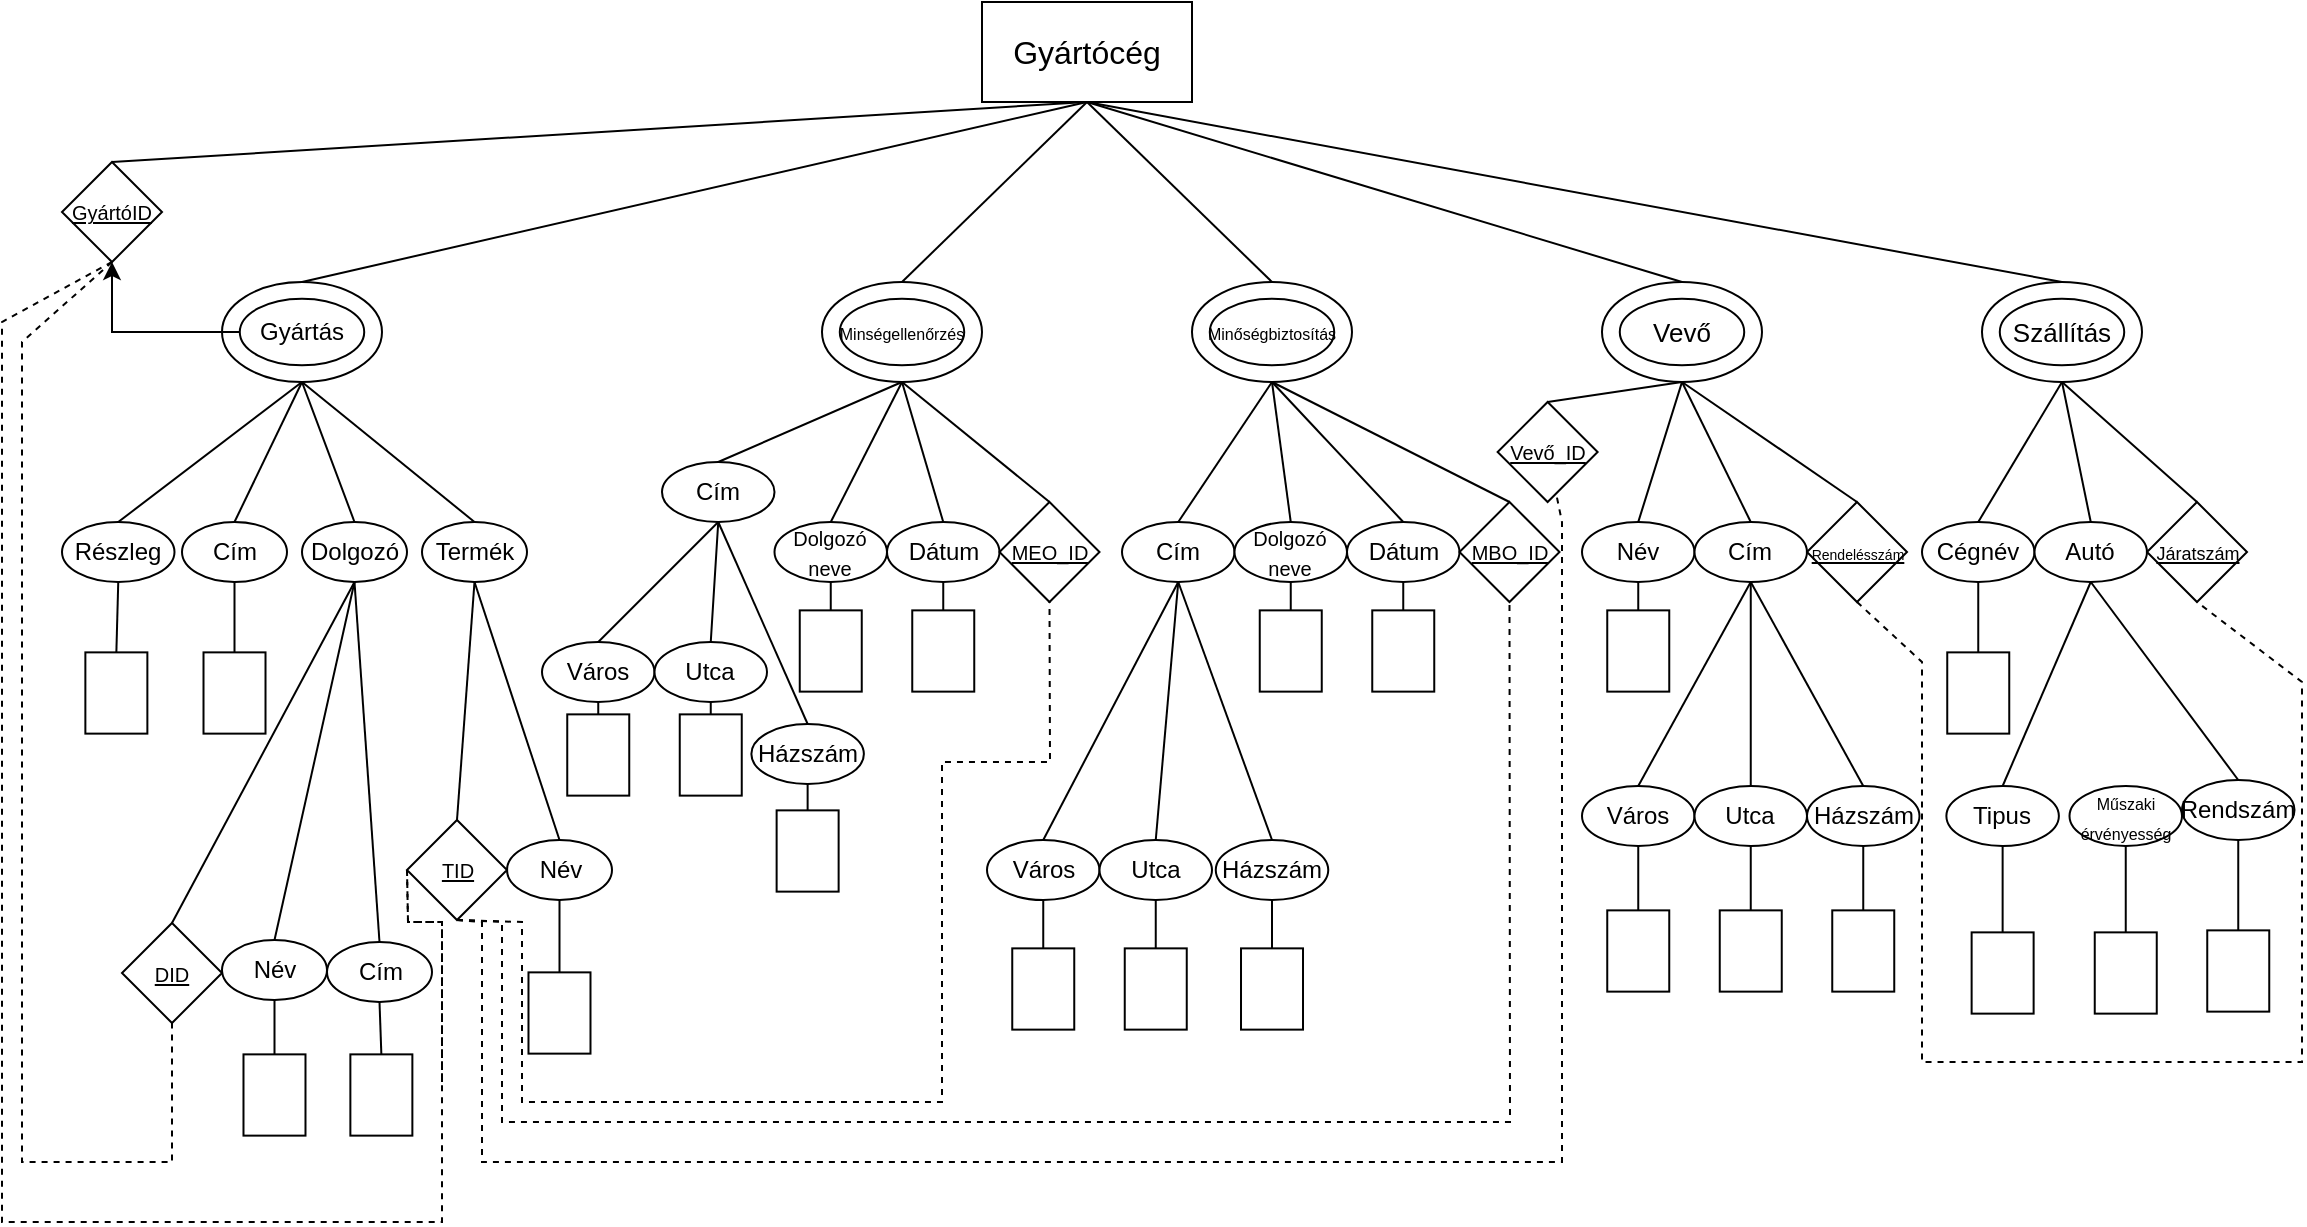 <mxfile version="27.0.5">
  <diagram name="Page-1" id="5a02Zm1n7khfPHBLpfC7">
    <mxGraphModel dx="1042" dy="626" grid="1" gridSize="10" guides="1" tooltips="1" connect="1" arrows="1" fold="1" page="1" pageScale="1" pageWidth="1169" pageHeight="827" background="#ffffff" math="0" shadow="0">
      <root>
        <mxCell id="0" />
        <mxCell id="1" parent="0" />
        <mxCell id="0zfLLwrIZ6JnUC3Q5jqj-1" value="&lt;font style=&quot;font-size: 16px; color: rgb(0, 0, 0);&quot;&gt;Gyártócég&lt;/font&gt;" style="rounded=0;whiteSpace=wrap;html=1;strokeColor=#000000;fillColor=#FFFFFF;" parent="1" vertex="1">
          <mxGeometry x="500" y="30" width="105" height="50" as="geometry" />
        </mxCell>
        <mxCell id="0zfLLwrIZ6JnUC3Q5jqj-2" value="&lt;font style=&quot;color: rgb(0, 0, 0); font-size: 10px;&quot;&gt;&lt;u style=&quot;&quot;&gt;GyártóID&lt;/u&gt;&lt;/font&gt;" style="rhombus;whiteSpace=wrap;html=1;strokeColor=#000000;fillColor=#FFFFFF;rotation=0;" parent="1" vertex="1">
          <mxGeometry x="40" y="110" width="50" height="50" as="geometry" />
        </mxCell>
        <mxCell id="0zfLLwrIZ6JnUC3Q5jqj-3" value="" style="endArrow=none;html=1;rounded=0;strokeColor=#000000;entryX=0.5;entryY=1;entryDx=0;entryDy=0;exitX=0.5;exitY=0;exitDx=0;exitDy=0;" parent="1" source="0zfLLwrIZ6JnUC3Q5jqj-2" target="0zfLLwrIZ6JnUC3Q5jqj-1" edge="1">
          <mxGeometry width="50" height="50" relative="1" as="geometry">
            <mxPoint x="170" y="140" as="sourcePoint" />
            <mxPoint x="220" y="90" as="targetPoint" />
          </mxGeometry>
        </mxCell>
        <mxCell id="0zfLLwrIZ6JnUC3Q5jqj-8" value="" style="group" parent="1" vertex="1" connectable="0">
          <mxGeometry x="120" y="170" width="80" height="50" as="geometry" />
        </mxCell>
        <mxCell id="0zfLLwrIZ6JnUC3Q5jqj-7" value="" style="ellipse;whiteSpace=wrap;html=1;strokeColor=#000000;fillColor=#FFFFFF;" parent="0zfLLwrIZ6JnUC3Q5jqj-8" vertex="1">
          <mxGeometry width="80" height="50" as="geometry" />
        </mxCell>
        <mxCell id="0zfLLwrIZ6JnUC3Q5jqj-6" value="&lt;font style=&quot;color: rgb(0, 0, 0);&quot;&gt;Gyártás&lt;/font&gt;" style="ellipse;whiteSpace=wrap;html=1;strokeColor=#000000;fillColor=#FFFFFF;" parent="0zfLLwrIZ6JnUC3Q5jqj-8" vertex="1">
          <mxGeometry x="8.889" y="8.333" width="62.222" height="33.333" as="geometry" />
        </mxCell>
        <mxCell id="0zfLLwrIZ6JnUC3Q5jqj-10" value="" style="edgeStyle=orthogonalEdgeStyle;rounded=0;orthogonalLoop=1;jettySize=auto;html=1;" parent="1" source="0zfLLwrIZ6JnUC3Q5jqj-6" target="0zfLLwrIZ6JnUC3Q5jqj-2" edge="1">
          <mxGeometry relative="1" as="geometry" />
        </mxCell>
        <mxCell id="0zfLLwrIZ6JnUC3Q5jqj-11" value="" style="group" parent="1" vertex="1" connectable="0">
          <mxGeometry x="420" y="170" width="80" height="50" as="geometry" />
        </mxCell>
        <mxCell id="0zfLLwrIZ6JnUC3Q5jqj-12" value="" style="ellipse;whiteSpace=wrap;html=1;strokeColor=#000000;fillColor=#FFFFFF;" parent="0zfLLwrIZ6JnUC3Q5jqj-11" vertex="1">
          <mxGeometry width="80" height="50" as="geometry" />
        </mxCell>
        <mxCell id="0zfLLwrIZ6JnUC3Q5jqj-14" value="&lt;font style=&quot;color: rgb(0, 0, 0); font-size: 8px;&quot;&gt;Minségellenőrzés&lt;/font&gt;" style="ellipse;whiteSpace=wrap;html=1;strokeColor=#000000;fillColor=#FFFFFF;" parent="0zfLLwrIZ6JnUC3Q5jqj-11" vertex="1">
          <mxGeometry x="8.889" y="8.333" width="62.222" height="33.333" as="geometry" />
        </mxCell>
        <mxCell id="0zfLLwrIZ6JnUC3Q5jqj-15" value="" style="group" parent="1" vertex="1" connectable="0">
          <mxGeometry x="605" y="170" width="80" height="50" as="geometry" />
        </mxCell>
        <mxCell id="0zfLLwrIZ6JnUC3Q5jqj-16" value="" style="ellipse;whiteSpace=wrap;html=1;strokeColor=#000000;fillColor=#FFFFFF;" parent="0zfLLwrIZ6JnUC3Q5jqj-15" vertex="1">
          <mxGeometry width="80" height="50" as="geometry" />
        </mxCell>
        <mxCell id="0zfLLwrIZ6JnUC3Q5jqj-18" value="&lt;font style=&quot;color: rgb(0, 0, 0); font-size: 8px;&quot;&gt;Minőségbiztosítás&lt;/font&gt;" style="ellipse;whiteSpace=wrap;html=1;strokeColor=#000000;fillColor=#FFFFFF;" parent="0zfLLwrIZ6JnUC3Q5jqj-15" vertex="1">
          <mxGeometry x="8.889" y="8.333" width="62.222" height="33.333" as="geometry" />
        </mxCell>
        <mxCell id="0zfLLwrIZ6JnUC3Q5jqj-20" value="" style="group" parent="1" vertex="1" connectable="0">
          <mxGeometry x="810" y="170" width="80" height="50" as="geometry" />
        </mxCell>
        <mxCell id="0zfLLwrIZ6JnUC3Q5jqj-21" value="" style="ellipse;whiteSpace=wrap;html=1;strokeColor=#000000;fillColor=#FFFFFF;" parent="0zfLLwrIZ6JnUC3Q5jqj-20" vertex="1">
          <mxGeometry width="80" height="50" as="geometry" />
        </mxCell>
        <mxCell id="0zfLLwrIZ6JnUC3Q5jqj-23" value="&lt;font style=&quot;color: rgb(0, 0, 0); font-size: 13px;&quot;&gt;Vevő&lt;/font&gt;" style="ellipse;whiteSpace=wrap;html=1;strokeColor=#000000;fillColor=#FFFFFF;" parent="0zfLLwrIZ6JnUC3Q5jqj-20" vertex="1">
          <mxGeometry x="8.889" y="8.333" width="62.222" height="33.333" as="geometry" />
        </mxCell>
        <mxCell id="0zfLLwrIZ6JnUC3Q5jqj-24" value="" style="group" parent="1" vertex="1" connectable="0">
          <mxGeometry x="1000" y="170" width="80" height="50" as="geometry" />
        </mxCell>
        <mxCell id="0zfLLwrIZ6JnUC3Q5jqj-25" value="" style="ellipse;whiteSpace=wrap;html=1;strokeColor=#000000;fillColor=#FFFFFF;" parent="0zfLLwrIZ6JnUC3Q5jqj-24" vertex="1">
          <mxGeometry width="80" height="50" as="geometry" />
        </mxCell>
        <mxCell id="0zfLLwrIZ6JnUC3Q5jqj-27" value="&lt;font style=&quot;color: rgb(0, 0, 0); font-size: 13px;&quot;&gt;Szállítás&lt;/font&gt;" style="ellipse;whiteSpace=wrap;html=1;strokeColor=#000000;fillColor=#FFFFFF;" parent="0zfLLwrIZ6JnUC3Q5jqj-24" vertex="1">
          <mxGeometry x="8.889" y="8.333" width="62.222" height="33.333" as="geometry" />
        </mxCell>
        <mxCell id="0zfLLwrIZ6JnUC3Q5jqj-28" value="" style="endArrow=none;html=1;rounded=0;strokeColor=#000000;entryX=0.5;entryY=1;entryDx=0;entryDy=0;exitX=0.5;exitY=0;exitDx=0;exitDy=0;" parent="1" source="0zfLLwrIZ6JnUC3Q5jqj-7" target="0zfLLwrIZ6JnUC3Q5jqj-1" edge="1">
          <mxGeometry width="50" height="50" relative="1" as="geometry">
            <mxPoint x="332" y="450" as="sourcePoint" />
            <mxPoint x="820" y="420" as="targetPoint" />
          </mxGeometry>
        </mxCell>
        <mxCell id="0zfLLwrIZ6JnUC3Q5jqj-29" value="" style="endArrow=none;html=1;rounded=0;strokeColor=#000000;entryX=0.5;entryY=1;entryDx=0;entryDy=0;exitX=0.5;exitY=0;exitDx=0;exitDy=0;" parent="1" source="0zfLLwrIZ6JnUC3Q5jqj-16" target="0zfLLwrIZ6JnUC3Q5jqj-1" edge="1">
          <mxGeometry width="50" height="50" relative="1" as="geometry">
            <mxPoint x="180" y="480" as="sourcePoint" />
            <mxPoint x="668" y="450" as="targetPoint" />
          </mxGeometry>
        </mxCell>
        <mxCell id="0zfLLwrIZ6JnUC3Q5jqj-30" value="" style="endArrow=none;html=1;rounded=0;strokeColor=#000000;entryX=0.5;entryY=1;entryDx=0;entryDy=0;exitX=0.5;exitY=0;exitDx=0;exitDy=0;" parent="1" source="0zfLLwrIZ6JnUC3Q5jqj-21" target="0zfLLwrIZ6JnUC3Q5jqj-1" edge="1">
          <mxGeometry width="50" height="50" relative="1" as="geometry">
            <mxPoint x="480" y="690" as="sourcePoint" />
            <mxPoint x="968" y="660" as="targetPoint" />
          </mxGeometry>
        </mxCell>
        <mxCell id="0zfLLwrIZ6JnUC3Q5jqj-31" value="" style="endArrow=none;html=1;rounded=0;strokeColor=#000000;entryX=0.5;entryY=1;entryDx=0;entryDy=0;exitX=0.5;exitY=0;exitDx=0;exitDy=0;" parent="1" source="0zfLLwrIZ6JnUC3Q5jqj-12" target="0zfLLwrIZ6JnUC3Q5jqj-1" edge="1">
          <mxGeometry width="50" height="50" relative="1" as="geometry">
            <mxPoint x="50" y="320" as="sourcePoint" />
            <mxPoint x="538" y="290" as="targetPoint" />
          </mxGeometry>
        </mxCell>
        <mxCell id="0zfLLwrIZ6JnUC3Q5jqj-32" value="" style="endArrow=none;html=1;rounded=0;strokeColor=#000000;entryX=0.5;entryY=1;entryDx=0;entryDy=0;exitX=0.5;exitY=0;exitDx=0;exitDy=0;" parent="1" source="0zfLLwrIZ6JnUC3Q5jqj-25" target="0zfLLwrIZ6JnUC3Q5jqj-1" edge="1">
          <mxGeometry width="50" height="50" relative="1" as="geometry">
            <mxPoint x="907" y="180" as="sourcePoint" />
            <mxPoint x="680" y="90" as="targetPoint" />
          </mxGeometry>
        </mxCell>
        <mxCell id="0zfLLwrIZ6JnUC3Q5jqj-33" value="&lt;font style=&quot;color: rgb(0, 0, 0);&quot;&gt;Részleg&lt;/font&gt;" style="ellipse;whiteSpace=wrap;html=1;strokeColor=#000000;fillColor=#FFFFFF;" parent="1" vertex="1">
          <mxGeometry x="40" y="290" width="56.25" height="30" as="geometry" />
        </mxCell>
        <mxCell id="0zfLLwrIZ6JnUC3Q5jqj-34" value="&lt;font style=&quot;color: rgb(0, 0, 0);&quot;&gt;Cím&lt;/font&gt;" style="ellipse;whiteSpace=wrap;html=1;strokeColor=#000000;fillColor=#FFFFFF;" parent="1" vertex="1">
          <mxGeometry x="100" y="290" width="52.5" height="30" as="geometry" />
        </mxCell>
        <mxCell id="0zfLLwrIZ6JnUC3Q5jqj-37" value="&lt;font style=&quot;color: rgb(0, 0, 0);&quot;&gt;Dolgozó&lt;/font&gt;" style="ellipse;whiteSpace=wrap;html=1;strokeColor=#000000;fillColor=#FFFFFF;" parent="1" vertex="1">
          <mxGeometry x="160" y="290" width="52.5" height="30" as="geometry" />
        </mxCell>
        <mxCell id="0zfLLwrIZ6JnUC3Q5jqj-38" value="&lt;font style=&quot;color: rgb(0, 0, 0);&quot;&gt;Termék&lt;/font&gt;" style="ellipse;whiteSpace=wrap;html=1;strokeColor=#000000;fillColor=#FFFFFF;" parent="1" vertex="1">
          <mxGeometry x="220" y="290" width="52.5" height="30" as="geometry" />
        </mxCell>
        <mxCell id="0zfLLwrIZ6JnUC3Q5jqj-39" value="" style="endArrow=none;html=1;rounded=0;strokeColor=#000000;entryX=0.5;entryY=1;entryDx=0;entryDy=0;exitX=0.5;exitY=0;exitDx=0;exitDy=0;" parent="1" source="0zfLLwrIZ6JnUC3Q5jqj-33" target="0zfLLwrIZ6JnUC3Q5jqj-7" edge="1">
          <mxGeometry width="50" height="50" relative="1" as="geometry">
            <mxPoint x="46.25" y="270" as="sourcePoint" />
            <mxPoint x="96.25" y="220" as="targetPoint" />
          </mxGeometry>
        </mxCell>
        <mxCell id="0zfLLwrIZ6JnUC3Q5jqj-40" value="" style="endArrow=none;html=1;rounded=0;strokeColor=#000000;entryX=0.5;entryY=1;entryDx=0;entryDy=0;exitX=0.5;exitY=0;exitDx=0;exitDy=0;" parent="1" source="0zfLLwrIZ6JnUC3Q5jqj-34" target="0zfLLwrIZ6JnUC3Q5jqj-7" edge="1">
          <mxGeometry width="50" height="50" relative="1" as="geometry">
            <mxPoint x="90" y="490" as="sourcePoint" />
            <mxPoint x="140" y="440" as="targetPoint" />
          </mxGeometry>
        </mxCell>
        <mxCell id="0zfLLwrIZ6JnUC3Q5jqj-41" value="" style="endArrow=none;html=1;rounded=0;strokeColor=#000000;entryX=0.5;entryY=1;entryDx=0;entryDy=0;exitX=0.5;exitY=0;exitDx=0;exitDy=0;" parent="1" source="0zfLLwrIZ6JnUC3Q5jqj-37" target="0zfLLwrIZ6JnUC3Q5jqj-7" edge="1">
          <mxGeometry width="50" height="50" relative="1" as="geometry">
            <mxPoint x="230" y="430" as="sourcePoint" />
            <mxPoint x="280" y="380" as="targetPoint" />
          </mxGeometry>
        </mxCell>
        <mxCell id="0zfLLwrIZ6JnUC3Q5jqj-42" value="" style="endArrow=none;html=1;rounded=0;strokeColor=#000000;entryX=0.5;entryY=1;entryDx=0;entryDy=0;exitX=0.5;exitY=0;exitDx=0;exitDy=0;" parent="1" source="0zfLLwrIZ6JnUC3Q5jqj-38" target="0zfLLwrIZ6JnUC3Q5jqj-7" edge="1">
          <mxGeometry width="50" height="50" relative="1" as="geometry">
            <mxPoint x="240" y="464" as="sourcePoint" />
            <mxPoint x="290" y="414" as="targetPoint" />
          </mxGeometry>
        </mxCell>
        <mxCell id="0zfLLwrIZ6JnUC3Q5jqj-43" value="" style="endArrow=none;html=1;rounded=0;strokeColor=#000000;entryX=0.5;entryY=1;entryDx=0;entryDy=0;exitX=0.5;exitY=0;exitDx=0;exitDy=0;" parent="1" source="0zfLLwrIZ6JnUC3Q5jqj-52" target="0zfLLwrIZ6JnUC3Q5jqj-37" edge="1">
          <mxGeometry width="50" height="50" relative="1" as="geometry">
            <mxPoint x="133.75" y="398.5" as="sourcePoint" />
            <mxPoint x="140" y="330" as="targetPoint" />
          </mxGeometry>
        </mxCell>
        <mxCell id="0zfLLwrIZ6JnUC3Q5jqj-44" value="" style="endArrow=none;html=1;rounded=0;strokeColor=#000000;entryX=0.5;entryY=1;entryDx=0;entryDy=0;exitX=0.5;exitY=0;exitDx=0;exitDy=0;" parent="1" source="0zfLLwrIZ6JnUC3Q5jqj-49" target="0zfLLwrIZ6JnUC3Q5jqj-37" edge="1">
          <mxGeometry width="50" height="50" relative="1" as="geometry">
            <mxPoint x="272.5" y="448.5" as="sourcePoint" />
            <mxPoint x="322.5" y="398.5" as="targetPoint" />
          </mxGeometry>
        </mxCell>
        <mxCell id="0zfLLwrIZ6JnUC3Q5jqj-45" value="" style="endArrow=none;html=1;rounded=0;strokeColor=#000000;entryX=0.5;entryY=1;entryDx=0;entryDy=0;exitX=0.5;exitY=0;exitDx=0;exitDy=0;" parent="1" source="0zfLLwrIZ6JnUC3Q5jqj-51" target="0zfLLwrIZ6JnUC3Q5jqj-38" edge="1">
          <mxGeometry width="50" height="50" relative="1" as="geometry">
            <mxPoint x="360" y="360" as="sourcePoint" />
            <mxPoint x="410" y="310" as="targetPoint" />
          </mxGeometry>
        </mxCell>
        <mxCell id="0zfLLwrIZ6JnUC3Q5jqj-46" value="" style="endArrow=none;html=1;rounded=0;strokeColor=#000000;entryX=0.5;entryY=1;entryDx=0;entryDy=0;exitX=0.5;exitY=0;exitDx=0;exitDy=0;" parent="1" source="0zfLLwrIZ6JnUC3Q5jqj-58" target="0zfLLwrIZ6JnUC3Q5jqj-12" edge="1">
          <mxGeometry width="50" height="50" relative="1" as="geometry">
            <mxPoint x="332.5" y="250" as="sourcePoint" />
            <mxPoint x="382.5" y="200" as="targetPoint" />
          </mxGeometry>
        </mxCell>
        <mxCell id="0zfLLwrIZ6JnUC3Q5jqj-47" value="" style="endArrow=none;html=1;rounded=0;strokeColor=#000000;entryX=0.5;entryY=1;entryDx=0;entryDy=0;exitX=0.5;exitY=0;exitDx=0;exitDy=0;" parent="1" source="0zfLLwrIZ6JnUC3Q5jqj-59" target="0zfLLwrIZ6JnUC3Q5jqj-12" edge="1">
          <mxGeometry width="50" height="50" relative="1" as="geometry">
            <mxPoint x="435" y="280" as="sourcePoint" />
            <mxPoint x="485" y="230" as="targetPoint" />
          </mxGeometry>
        </mxCell>
        <mxCell id="0zfLLwrIZ6JnUC3Q5jqj-49" value="&lt;font style=&quot;color: rgb(0, 0, 0);&quot;&gt;Név&lt;/font&gt;" style="ellipse;whiteSpace=wrap;html=1;strokeColor=#000000;fillColor=#FFFFFF;" parent="1" vertex="1">
          <mxGeometry x="120" y="499" width="52.5" height="30" as="geometry" />
        </mxCell>
        <mxCell id="0zfLLwrIZ6JnUC3Q5jqj-51" value="&lt;font style=&quot;color: rgb(0, 0, 0);&quot;&gt;Név&lt;/font&gt;" style="ellipse;whiteSpace=wrap;html=1;strokeColor=#000000;fillColor=#FFFFFF;" parent="1" vertex="1">
          <mxGeometry x="262.5" y="449" width="52.5" height="30" as="geometry" />
        </mxCell>
        <mxCell id="0zfLLwrIZ6JnUC3Q5jqj-52" value="&lt;font style=&quot;color: rgb(0, 0, 0); font-size: 10px;&quot;&gt;&lt;u style=&quot;&quot;&gt;DID&lt;/u&gt;&lt;/font&gt;" style="rhombus;whiteSpace=wrap;html=1;strokeColor=#000000;fillColor=#FFFFFF;rotation=0;" parent="1" vertex="1">
          <mxGeometry x="70" y="490.5" width="50" height="50" as="geometry" />
        </mxCell>
        <mxCell id="0zfLLwrIZ6JnUC3Q5jqj-53" value="&lt;font style=&quot;color: rgb(0, 0, 0); font-size: 10px;&quot;&gt;&lt;u style=&quot;&quot;&gt;TID&lt;/u&gt;&lt;/font&gt;" style="rhombus;whiteSpace=wrap;html=1;strokeColor=#000000;fillColor=#FFFFFF;rotation=0;" parent="1" vertex="1">
          <mxGeometry x="212.5" y="439" width="50" height="50" as="geometry" />
        </mxCell>
        <mxCell id="0zfLLwrIZ6JnUC3Q5jqj-54" value="" style="endArrow=none;html=1;rounded=0;strokeColor=#000000;entryX=0.5;entryY=1;entryDx=0;entryDy=0;exitX=0.5;exitY=0;exitDx=0;exitDy=0;" parent="1" source="0zfLLwrIZ6JnUC3Q5jqj-53" target="0zfLLwrIZ6JnUC3Q5jqj-38" edge="1">
          <mxGeometry width="50" height="50" relative="1" as="geometry">
            <mxPoint x="200" y="399" as="sourcePoint" />
            <mxPoint x="251" y="330" as="targetPoint" />
          </mxGeometry>
        </mxCell>
        <mxCell id="0zfLLwrIZ6JnUC3Q5jqj-55" value="&lt;font style=&quot;color: rgb(0, 0, 0);&quot;&gt;Cím&lt;/font&gt;" style="ellipse;whiteSpace=wrap;html=1;strokeColor=#000000;fillColor=#FFFFFF;" parent="1" vertex="1">
          <mxGeometry x="172.5" y="500" width="52.5" height="30" as="geometry" />
        </mxCell>
        <mxCell id="0zfLLwrIZ6JnUC3Q5jqj-56" value="" style="endArrow=none;html=1;rounded=0;strokeColor=#000000;entryX=0.5;entryY=1;entryDx=0;entryDy=0;exitX=0.5;exitY=0;exitDx=0;exitDy=0;" parent="1" source="0zfLLwrIZ6JnUC3Q5jqj-55" target="0zfLLwrIZ6JnUC3Q5jqj-37" edge="1">
          <mxGeometry width="50" height="50" relative="1" as="geometry">
            <mxPoint x="172.5" y="459" as="sourcePoint" />
            <mxPoint x="212.5" y="330" as="targetPoint" />
          </mxGeometry>
        </mxCell>
        <mxCell id="0zfLLwrIZ6JnUC3Q5jqj-58" value="&lt;font style=&quot;color: rgb(0, 0, 0);&quot;&gt;Cím&lt;/font&gt;" style="ellipse;whiteSpace=wrap;html=1;strokeColor=#000000;fillColor=#FFFFFF;" parent="1" vertex="1">
          <mxGeometry x="340" y="260" width="56.25" height="30" as="geometry" />
        </mxCell>
        <mxCell id="0zfLLwrIZ6JnUC3Q5jqj-59" value="&lt;font style=&quot;color: rgb(0, 0, 0); font-size: 10px;&quot;&gt;Dolgozó neve&lt;/font&gt;" style="ellipse;whiteSpace=wrap;html=1;strokeColor=#000000;fillColor=#FFFFFF;" parent="1" vertex="1">
          <mxGeometry x="396.25" y="290" width="56.25" height="30" as="geometry" />
        </mxCell>
        <mxCell id="0zfLLwrIZ6JnUC3Q5jqj-60" value="&lt;font style=&quot;color: rgb(0, 0, 0);&quot;&gt;Dátum&lt;/font&gt;" style="ellipse;whiteSpace=wrap;html=1;strokeColor=#000000;fillColor=#FFFFFF;" parent="1" vertex="1">
          <mxGeometry x="452.5" y="290" width="56.25" height="30" as="geometry" />
        </mxCell>
        <mxCell id="0zfLLwrIZ6JnUC3Q5jqj-62" value="&lt;font style=&quot;color: rgb(0, 0, 0); font-size: 10px;&quot;&gt;&lt;u style=&quot;&quot;&gt;MEO_ID&lt;/u&gt;&lt;/font&gt;" style="rhombus;whiteSpace=wrap;html=1;strokeColor=#000000;fillColor=#FFFFFF;rotation=0;" parent="1" vertex="1">
          <mxGeometry x="508.75" y="280" width="50" height="50" as="geometry" />
        </mxCell>
        <mxCell id="0zfLLwrIZ6JnUC3Q5jqj-63" value="" style="endArrow=none;html=1;rounded=0;strokeColor=#000000;entryX=0.5;entryY=1;entryDx=0;entryDy=0;exitX=0.5;exitY=0;exitDx=0;exitDy=0;" parent="1" source="0zfLLwrIZ6JnUC3Q5jqj-60" target="0zfLLwrIZ6JnUC3Q5jqj-12" edge="1">
          <mxGeometry width="50" height="50" relative="1" as="geometry">
            <mxPoint x="452.5" y="464" as="sourcePoint" />
            <mxPoint x="502.5" y="414" as="targetPoint" />
          </mxGeometry>
        </mxCell>
        <mxCell id="0zfLLwrIZ6JnUC3Q5jqj-64" value="" style="endArrow=none;html=1;rounded=0;strokeColor=#000000;entryX=0.5;entryY=1;entryDx=0;entryDy=0;exitX=0.5;exitY=0;exitDx=0;exitDy=0;" parent="1" source="0zfLLwrIZ6JnUC3Q5jqj-62" target="0zfLLwrIZ6JnUC3Q5jqj-12" edge="1">
          <mxGeometry width="50" height="50" relative="1" as="geometry">
            <mxPoint x="520" y="439" as="sourcePoint" />
            <mxPoint x="570" y="389" as="targetPoint" />
          </mxGeometry>
        </mxCell>
        <mxCell id="0zfLLwrIZ6JnUC3Q5jqj-65" value="" style="endArrow=none;html=1;rounded=0;strokeColor=#000000;entryX=0.5;entryY=1;entryDx=0;entryDy=0;exitX=0.5;exitY=0;exitDx=0;exitDy=0;" parent="1" source="0zfLLwrIZ6JnUC3Q5jqj-76" target="0zfLLwrIZ6JnUC3Q5jqj-16" edge="1">
          <mxGeometry width="50" height="50" relative="1" as="geometry">
            <mxPoint x="576.25" y="280" as="sourcePoint" />
            <mxPoint x="626.25" y="230" as="targetPoint" />
          </mxGeometry>
        </mxCell>
        <mxCell id="0zfLLwrIZ6JnUC3Q5jqj-66" value="" style="endArrow=none;html=1;rounded=0;strokeColor=#000000;entryX=0.5;entryY=1;entryDx=0;entryDy=0;exitX=0.5;exitY=0;exitDx=0;exitDy=0;" parent="1" source="0zfLLwrIZ6JnUC3Q5jqj-77" target="0zfLLwrIZ6JnUC3Q5jqj-16" edge="1">
          <mxGeometry width="50" height="50" relative="1" as="geometry">
            <mxPoint x="620" y="400" as="sourcePoint" />
            <mxPoint x="670" y="350" as="targetPoint" />
          </mxGeometry>
        </mxCell>
        <mxCell id="0zfLLwrIZ6JnUC3Q5jqj-67" value="" style="endArrow=none;html=1;rounded=0;strokeColor=#000000;entryX=0.5;entryY=1;entryDx=0;entryDy=0;exitX=0.5;exitY=0;exitDx=0;exitDy=0;" parent="1" source="0zfLLwrIZ6JnUC3Q5jqj-78" target="0zfLLwrIZ6JnUC3Q5jqj-16" edge="1">
          <mxGeometry width="50" height="50" relative="1" as="geometry">
            <mxPoint x="605" y="470" as="sourcePoint" />
            <mxPoint x="655" y="420" as="targetPoint" />
          </mxGeometry>
        </mxCell>
        <mxCell id="0zfLLwrIZ6JnUC3Q5jqj-68" value="" style="endArrow=none;html=1;rounded=0;strokeColor=#000000;entryX=0.5;entryY=1;entryDx=0;entryDy=0;exitX=0.5;exitY=0;exitDx=0;exitDy=0;" parent="1" source="0zfLLwrIZ6JnUC3Q5jqj-79" target="0zfLLwrIZ6JnUC3Q5jqj-16" edge="1">
          <mxGeometry width="50" height="50" relative="1" as="geometry">
            <mxPoint x="620" y="420" as="sourcePoint" />
            <mxPoint x="670" y="370" as="targetPoint" />
          </mxGeometry>
        </mxCell>
        <mxCell id="0zfLLwrIZ6JnUC3Q5jqj-69" value="" style="endArrow=none;html=1;rounded=0;strokeColor=#000000;entryX=0.5;entryY=1;entryDx=0;entryDy=0;exitX=0.5;exitY=0;exitDx=0;exitDy=0;" parent="1" source="0zfLLwrIZ6JnUC3Q5jqj-80" target="0zfLLwrIZ6JnUC3Q5jqj-21" edge="1">
          <mxGeometry width="50" height="50" relative="1" as="geometry">
            <mxPoint x="760" y="490" as="sourcePoint" />
            <mxPoint x="810" y="440" as="targetPoint" />
          </mxGeometry>
        </mxCell>
        <mxCell id="0zfLLwrIZ6JnUC3Q5jqj-70" value="" style="endArrow=none;html=1;rounded=0;strokeColor=#000000;entryX=0.5;entryY=1;entryDx=0;entryDy=0;exitX=0.5;exitY=0;exitDx=0;exitDy=0;" parent="1" source="0zfLLwrIZ6JnUC3Q5jqj-81" target="0zfLLwrIZ6JnUC3Q5jqj-21" edge="1">
          <mxGeometry width="50" height="50" relative="1" as="geometry">
            <mxPoint x="870" y="430" as="sourcePoint" />
            <mxPoint x="920" y="380" as="targetPoint" />
          </mxGeometry>
        </mxCell>
        <mxCell id="0zfLLwrIZ6JnUC3Q5jqj-71" value="" style="endArrow=none;html=1;rounded=0;strokeColor=#000000;entryX=0.5;entryY=1;entryDx=0;entryDy=0;exitX=0.5;exitY=0;exitDx=0;exitDy=0;" parent="1" source="0zfLLwrIZ6JnUC3Q5jqj-82" target="0zfLLwrIZ6JnUC3Q5jqj-21" edge="1">
          <mxGeometry width="50" height="50" relative="1" as="geometry">
            <mxPoint x="940" y="460" as="sourcePoint" />
            <mxPoint x="990" y="410" as="targetPoint" />
          </mxGeometry>
        </mxCell>
        <mxCell id="0zfLLwrIZ6JnUC3Q5jqj-72" value="" style="endArrow=none;html=1;rounded=0;strokeColor=#000000;entryX=0.5;entryY=1;entryDx=0;entryDy=0;exitX=0.5;exitY=0;exitDx=0;exitDy=0;" parent="1" source="0zfLLwrIZ6JnUC3Q5jqj-83" target="0zfLLwrIZ6JnUC3Q5jqj-25" edge="1">
          <mxGeometry width="50" height="50" relative="1" as="geometry">
            <mxPoint x="990" y="414" as="sourcePoint" />
            <mxPoint x="1040" y="364" as="targetPoint" />
          </mxGeometry>
        </mxCell>
        <mxCell id="0zfLLwrIZ6JnUC3Q5jqj-73" value="" style="endArrow=none;html=1;rounded=0;strokeColor=#000000;entryX=0.5;entryY=1;entryDx=0;entryDy=0;exitX=0.5;exitY=0;exitDx=0;exitDy=0;" parent="1" source="0zfLLwrIZ6JnUC3Q5jqj-84" target="0zfLLwrIZ6JnUC3Q5jqj-25" edge="1">
          <mxGeometry width="50" height="50" relative="1" as="geometry">
            <mxPoint x="1026.25" y="290" as="sourcePoint" />
            <mxPoint x="1076.25" y="240" as="targetPoint" />
          </mxGeometry>
        </mxCell>
        <mxCell id="0zfLLwrIZ6JnUC3Q5jqj-74" value="" style="endArrow=none;html=1;rounded=0;strokeColor=#000000;entryX=0.5;entryY=1;entryDx=0;entryDy=0;exitX=0.5;exitY=0;exitDx=0;exitDy=0;" parent="1" source="0zfLLwrIZ6JnUC3Q5jqj-85" target="0zfLLwrIZ6JnUC3Q5jqj-25" edge="1">
          <mxGeometry width="50" height="50" relative="1" as="geometry">
            <mxPoint x="1026.25" y="414" as="sourcePoint" />
            <mxPoint x="1076.25" y="364" as="targetPoint" />
          </mxGeometry>
        </mxCell>
        <mxCell id="0zfLLwrIZ6JnUC3Q5jqj-75" value="" style="endArrow=none;html=1;rounded=0;strokeColor=#000000;entryX=0.5;entryY=1;entryDx=0;entryDy=0;exitX=0.5;exitY=0;exitDx=0;exitDy=0;" parent="1" source="0zfLLwrIZ6JnUC3Q5jqj-86" target="0zfLLwrIZ6JnUC3Q5jqj-84" edge="1">
          <mxGeometry width="50" height="50" relative="1" as="geometry">
            <mxPoint x="996.25" y="414" as="sourcePoint" />
            <mxPoint x="1046.25" y="364" as="targetPoint" />
          </mxGeometry>
        </mxCell>
        <mxCell id="0zfLLwrIZ6JnUC3Q5jqj-76" value="&lt;font style=&quot;color: rgb(0, 0, 0);&quot;&gt;Cím&lt;/font&gt;" style="ellipse;whiteSpace=wrap;html=1;strokeColor=#000000;fillColor=#FFFFFF;" parent="1" vertex="1">
          <mxGeometry x="570" y="290" width="56.25" height="30" as="geometry" />
        </mxCell>
        <mxCell id="0zfLLwrIZ6JnUC3Q5jqj-77" value="&lt;font style=&quot;color: rgb(0, 0, 0); font-size: 10px;&quot;&gt;Dolgozó neve&lt;/font&gt;" style="ellipse;whiteSpace=wrap;html=1;strokeColor=#000000;fillColor=#FFFFFF;" parent="1" vertex="1">
          <mxGeometry x="626.25" y="290" width="56.25" height="30" as="geometry" />
        </mxCell>
        <mxCell id="0zfLLwrIZ6JnUC3Q5jqj-78" value="&lt;font style=&quot;color: rgb(0, 0, 0);&quot;&gt;Dátum&lt;/font&gt;" style="ellipse;whiteSpace=wrap;html=1;strokeColor=#000000;fillColor=#FFFFFF;" parent="1" vertex="1">
          <mxGeometry x="682.5" y="290" width="56.25" height="30" as="geometry" />
        </mxCell>
        <mxCell id="0zfLLwrIZ6JnUC3Q5jqj-79" value="&lt;font style=&quot;color: rgb(0, 0, 0); font-size: 10px;&quot;&gt;&lt;u style=&quot;&quot;&gt;MBO_ID&lt;/u&gt;&lt;/font&gt;" style="rhombus;whiteSpace=wrap;html=1;strokeColor=#000000;fillColor=#FFFFFF;rotation=0;" parent="1" vertex="1">
          <mxGeometry x="738.75" y="280" width="50" height="50" as="geometry" />
        </mxCell>
        <mxCell id="0zfLLwrIZ6JnUC3Q5jqj-80" value="&lt;font style=&quot;color: rgb(0, 0, 0);&quot;&gt;Név&lt;/font&gt;" style="ellipse;whiteSpace=wrap;html=1;strokeColor=#000000;fillColor=#FFFFFF;" parent="1" vertex="1">
          <mxGeometry x="800" y="290" width="56.25" height="30" as="geometry" />
        </mxCell>
        <mxCell id="0zfLLwrIZ6JnUC3Q5jqj-81" value="&lt;font style=&quot;color: rgb(0, 0, 0);&quot;&gt;Cím&lt;/font&gt;" style="ellipse;whiteSpace=wrap;html=1;strokeColor=#000000;fillColor=#FFFFFF;" parent="1" vertex="1">
          <mxGeometry x="856.25" y="290" width="56.25" height="30" as="geometry" />
        </mxCell>
        <mxCell id="0zfLLwrIZ6JnUC3Q5jqj-82" value="&lt;font style=&quot;color: rgb(0, 0, 0); font-size: 7px;&quot;&gt;&lt;u style=&quot;&quot;&gt;Rendelésszám&lt;/u&gt;&lt;/font&gt;" style="rhombus;whiteSpace=wrap;html=1;strokeColor=#000000;fillColor=#FFFFFF;rotation=0;" parent="1" vertex="1">
          <mxGeometry x="912.5" y="280" width="50" height="50" as="geometry" />
        </mxCell>
        <mxCell id="0zfLLwrIZ6JnUC3Q5jqj-83" value="&lt;font style=&quot;color: rgb(0, 0, 0);&quot;&gt;Cégnév&lt;/font&gt;" style="ellipse;whiteSpace=wrap;html=1;strokeColor=#000000;fillColor=#FFFFFF;" parent="1" vertex="1">
          <mxGeometry x="970" y="290" width="56.25" height="30" as="geometry" />
        </mxCell>
        <mxCell id="0zfLLwrIZ6JnUC3Q5jqj-84" value="&lt;font style=&quot;color: rgb(0, 0, 0);&quot;&gt;Autó&lt;/font&gt;" style="ellipse;whiteSpace=wrap;html=1;strokeColor=#000000;fillColor=#FFFFFF;" parent="1" vertex="1">
          <mxGeometry x="1026.25" y="290" width="56.25" height="30" as="geometry" />
        </mxCell>
        <mxCell id="0zfLLwrIZ6JnUC3Q5jqj-85" value="&lt;font style=&quot;color: rgb(0, 0, 0); font-size: 9px;&quot;&gt;&lt;u style=&quot;&quot;&gt;Járatszám&lt;/u&gt;&lt;/font&gt;" style="rhombus;whiteSpace=wrap;html=1;strokeColor=#000000;fillColor=#FFFFFF;rotation=0;" parent="1" vertex="1">
          <mxGeometry x="1082.5" y="280" width="50" height="50" as="geometry" />
        </mxCell>
        <mxCell id="0zfLLwrIZ6JnUC3Q5jqj-86" value="&lt;font style=&quot;color: rgb(0, 0, 0);&quot;&gt;Tipus&lt;/font&gt;" style="ellipse;whiteSpace=wrap;html=1;strokeColor=#000000;fillColor=#FFFFFF;" parent="1" vertex="1">
          <mxGeometry x="982.19" y="422" width="56.25" height="30" as="geometry" />
        </mxCell>
        <mxCell id="0zfLLwrIZ6JnUC3Q5jqj-87" value="&lt;font style=&quot;color: rgb(0, 0, 0);&quot;&gt;Rendszám&lt;/font&gt;" style="ellipse;whiteSpace=wrap;html=1;strokeColor=#000000;fillColor=#FFFFFF;" parent="1" vertex="1">
          <mxGeometry x="1100" y="419" width="56.25" height="30" as="geometry" />
        </mxCell>
        <mxCell id="0zfLLwrIZ6JnUC3Q5jqj-88" value="" style="endArrow=none;html=1;rounded=0;strokeColor=#000000;entryX=0.5;entryY=1;entryDx=0;entryDy=0;exitX=0.5;exitY=0;exitDx=0;exitDy=0;" parent="1" source="0zfLLwrIZ6JnUC3Q5jqj-87" target="0zfLLwrIZ6JnUC3Q5jqj-84" edge="1">
          <mxGeometry width="50" height="50" relative="1" as="geometry">
            <mxPoint x="1056.25" y="413.5" as="sourcePoint" />
            <mxPoint x="1106.25" y="363.5" as="targetPoint" />
          </mxGeometry>
        </mxCell>
        <mxCell id="0zfLLwrIZ6JnUC3Q5jqj-89" value="" style="endArrow=none;html=1;rounded=0;strokeColor=#000000;entryX=0.5;entryY=1;entryDx=0;entryDy=0;exitX=0.5;exitY=0;exitDx=0;exitDy=0;" parent="1" source="0zfLLwrIZ6JnUC3Q5jqj-110" target="0zfLLwrIZ6JnUC3Q5jqj-58" edge="1">
          <mxGeometry width="50" height="50" relative="1" as="geometry">
            <mxPoint x="508.75" y="489" as="sourcePoint" />
            <mxPoint x="558.75" y="439" as="targetPoint" />
          </mxGeometry>
        </mxCell>
        <mxCell id="0zfLLwrIZ6JnUC3Q5jqj-90" value="" style="endArrow=none;html=1;rounded=0;strokeColor=#000000;entryX=0.5;entryY=1;entryDx=0;entryDy=0;exitX=0.5;exitY=0;exitDx=0;exitDy=0;" parent="1" source="0zfLLwrIZ6JnUC3Q5jqj-111" target="0zfLLwrIZ6JnUC3Q5jqj-58" edge="1">
          <mxGeometry width="50" height="50" relative="1" as="geometry">
            <mxPoint x="480" y="510" as="sourcePoint" />
            <mxPoint x="530" y="460" as="targetPoint" />
          </mxGeometry>
        </mxCell>
        <mxCell id="0zfLLwrIZ6JnUC3Q5jqj-91" value="" style="endArrow=none;html=1;rounded=0;strokeColor=#000000;entryX=0.5;entryY=1;entryDx=0;entryDy=0;exitX=0.5;exitY=0;exitDx=0;exitDy=0;" parent="1" source="0zfLLwrIZ6JnUC3Q5jqj-112" target="0zfLLwrIZ6JnUC3Q5jqj-58" edge="1">
          <mxGeometry width="50" height="50" relative="1" as="geometry">
            <mxPoint x="396.25" y="500" as="sourcePoint" />
            <mxPoint x="446.25" y="450" as="targetPoint" />
          </mxGeometry>
        </mxCell>
        <mxCell id="0zfLLwrIZ6JnUC3Q5jqj-92" value="" style="endArrow=none;html=1;rounded=0;strokeColor=#000000;entryX=0.5;entryY=1;entryDx=0;entryDy=0;exitX=0.5;exitY=0;exitDx=0;exitDy=0;" parent="1" source="0zfLLwrIZ6JnUC3Q5jqj-117" target="0zfLLwrIZ6JnUC3Q5jqj-76" edge="1">
          <mxGeometry width="50" height="50" relative="1" as="geometry">
            <mxPoint x="508.75" y="390" as="sourcePoint" />
            <mxPoint x="558.75" y="340" as="targetPoint" />
          </mxGeometry>
        </mxCell>
        <mxCell id="0zfLLwrIZ6JnUC3Q5jqj-93" value="" style="endArrow=none;html=1;rounded=0;strokeColor=#000000;entryX=0.5;entryY=1;entryDx=0;entryDy=0;exitX=0.5;exitY=0;exitDx=0;exitDy=0;" parent="1" source="0zfLLwrIZ6JnUC3Q5jqj-118" target="0zfLLwrIZ6JnUC3Q5jqj-76" edge="1">
          <mxGeometry width="50" height="50" relative="1" as="geometry">
            <mxPoint x="600" y="520" as="sourcePoint" />
            <mxPoint x="650" y="470" as="targetPoint" />
          </mxGeometry>
        </mxCell>
        <mxCell id="0zfLLwrIZ6JnUC3Q5jqj-94" value="" style="endArrow=none;html=1;rounded=0;strokeColor=#000000;entryX=0.5;entryY=1;entryDx=0;entryDy=0;exitX=0.5;exitY=0;exitDx=0;exitDy=0;" parent="1" source="0zfLLwrIZ6JnUC3Q5jqj-119" target="0zfLLwrIZ6JnUC3Q5jqj-76" edge="1">
          <mxGeometry width="50" height="50" relative="1" as="geometry">
            <mxPoint x="660" y="511" as="sourcePoint" />
            <mxPoint x="710" y="461" as="targetPoint" />
          </mxGeometry>
        </mxCell>
        <mxCell id="0zfLLwrIZ6JnUC3Q5jqj-95" value="" style="endArrow=none;html=1;rounded=0;strokeColor=#000000;entryX=0.5;entryY=1;entryDx=0;entryDy=0;exitX=0.5;exitY=0;exitDx=0;exitDy=0;" parent="1" source="0zfLLwrIZ6JnUC3Q5jqj-125" target="0zfLLwrIZ6JnUC3Q5jqj-81" edge="1">
          <mxGeometry width="50" height="50" relative="1" as="geometry">
            <mxPoint x="750" y="479" as="sourcePoint" />
            <mxPoint x="800" y="429" as="targetPoint" />
          </mxGeometry>
        </mxCell>
        <mxCell id="0zfLLwrIZ6JnUC3Q5jqj-96" value="" style="endArrow=none;html=1;rounded=0;strokeColor=#000000;entryX=0.5;entryY=1;entryDx=0;entryDy=0;exitX=0.5;exitY=0;exitDx=0;exitDy=0;" parent="1" source="0zfLLwrIZ6JnUC3Q5jqj-126" target="0zfLLwrIZ6JnUC3Q5jqj-81" edge="1">
          <mxGeometry width="50" height="50" relative="1" as="geometry">
            <mxPoint x="810.63" y="464" as="sourcePoint" />
            <mxPoint x="860.63" y="414" as="targetPoint" />
          </mxGeometry>
        </mxCell>
        <mxCell id="0zfLLwrIZ6JnUC3Q5jqj-97" value="" style="endArrow=none;html=1;rounded=0;strokeColor=#000000;entryX=0.5;entryY=1;entryDx=0;entryDy=0;exitX=0.5;exitY=0;exitDx=0;exitDy=0;" parent="1" source="0zfLLwrIZ6JnUC3Q5jqj-127" target="0zfLLwrIZ6JnUC3Q5jqj-81" edge="1">
          <mxGeometry width="50" height="50" relative="1" as="geometry">
            <mxPoint x="859.38" y="489" as="sourcePoint" />
            <mxPoint x="909.38" y="439" as="targetPoint" />
          </mxGeometry>
        </mxCell>
        <mxCell id="0zfLLwrIZ6JnUC3Q5jqj-98" value="" style="endArrow=none;html=1;rounded=0;strokeColor=#000000;entryX=0.5;entryY=1;entryDx=0;entryDy=0;exitX=0;exitY=0.5;exitDx=0;exitDy=0;" parent="1" source="0zfLLwrIZ6JnUC3Q5jqj-104" target="0zfLLwrIZ6JnUC3Q5jqj-33" edge="1">
          <mxGeometry width="50" height="50" relative="1" as="geometry">
            <mxPoint x="-3.13" y="470.5" as="sourcePoint" />
            <mxPoint x="46.87" y="420.5" as="targetPoint" />
          </mxGeometry>
        </mxCell>
        <mxCell id="0zfLLwrIZ6JnUC3Q5jqj-99" value="" style="endArrow=none;html=1;rounded=0;strokeColor=#000000;entryX=0.5;entryY=1;entryDx=0;entryDy=0;exitX=0;exitY=0.5;exitDx=0;exitDy=0;" parent="1" source="0zfLLwrIZ6JnUC3Q5jqj-105" target="0zfLLwrIZ6JnUC3Q5jqj-34" edge="1">
          <mxGeometry width="50" height="50" relative="1" as="geometry">
            <mxPoint x="300" y="630" as="sourcePoint" />
            <mxPoint x="350" y="580" as="targetPoint" />
          </mxGeometry>
        </mxCell>
        <mxCell id="0zfLLwrIZ6JnUC3Q5jqj-100" value="" style="endArrow=none;html=1;rounded=0;strokeColor=#000000;entryX=0.5;entryY=1;entryDx=0;entryDy=0;exitX=0;exitY=0.5;exitDx=0;exitDy=0;" parent="1" source="0zfLLwrIZ6JnUC3Q5jqj-106" target="0zfLLwrIZ6JnUC3Q5jqj-51" edge="1">
          <mxGeometry width="50" height="50" relative="1" as="geometry">
            <mxPoint x="420" y="690" as="sourcePoint" />
            <mxPoint x="470" y="640" as="targetPoint" />
          </mxGeometry>
        </mxCell>
        <mxCell id="0zfLLwrIZ6JnUC3Q5jqj-101" value="" style="endArrow=none;html=1;rounded=0;strokeColor=#000000;entryX=0.5;entryY=1;entryDx=0;entryDy=0;exitX=0;exitY=0.5;exitDx=0;exitDy=0;" parent="1" source="0zfLLwrIZ6JnUC3Q5jqj-115" target="0zfLLwrIZ6JnUC3Q5jqj-49" edge="1">
          <mxGeometry width="50" height="50" relative="1" as="geometry">
            <mxPoint x="242.5" y="710" as="sourcePoint" />
            <mxPoint x="292.5" y="660" as="targetPoint" />
          </mxGeometry>
        </mxCell>
        <mxCell id="0zfLLwrIZ6JnUC3Q5jqj-102" value="" style="endArrow=none;html=1;rounded=0;strokeColor=#000000;entryX=0.5;entryY=1;entryDx=0;entryDy=0;exitX=0;exitY=0.5;exitDx=0;exitDy=0;" parent="1" source="0zfLLwrIZ6JnUC3Q5jqj-116" target="0zfLLwrIZ6JnUC3Q5jqj-55" edge="1">
          <mxGeometry width="50" height="50" relative="1" as="geometry">
            <mxPoint x="315" y="642" as="sourcePoint" />
            <mxPoint x="365" y="592" as="targetPoint" />
          </mxGeometry>
        </mxCell>
        <mxCell id="0zfLLwrIZ6JnUC3Q5jqj-103" value="" style="endArrow=none;html=1;rounded=0;strokeColor=#000000;entryX=0.5;entryY=1;entryDx=0;entryDy=0;exitX=0;exitY=0.5;exitDx=0;exitDy=0;" parent="1" source="0zfLLwrIZ6JnUC3Q5jqj-107" target="0zfLLwrIZ6JnUC3Q5jqj-110" edge="1">
          <mxGeometry width="50" height="50" relative="1" as="geometry">
            <mxPoint x="384.06" y="560.5" as="sourcePoint" />
            <mxPoint x="434.06" y="510.5" as="targetPoint" />
          </mxGeometry>
        </mxCell>
        <mxCell id="0zfLLwrIZ6JnUC3Q5jqj-104" value="" style="rounded=0;whiteSpace=wrap;html=1;rotation=90;strokeColor=#000000;fillColor=#FFFFFF;" parent="1" vertex="1">
          <mxGeometry x="46.87" y="360" width="40.63" height="31" as="geometry" />
        </mxCell>
        <mxCell id="0zfLLwrIZ6JnUC3Q5jqj-105" value="" style="rounded=0;whiteSpace=wrap;html=1;rotation=90;strokeColor=#000000;fillColor=#FFFFFF;" parent="1" vertex="1">
          <mxGeometry x="105.94" y="360" width="40.63" height="31" as="geometry" />
        </mxCell>
        <mxCell id="0zfLLwrIZ6JnUC3Q5jqj-106" value="" style="rounded=0;whiteSpace=wrap;html=1;rotation=90;strokeColor=#000000;fillColor=#FFFFFF;" parent="1" vertex="1">
          <mxGeometry x="268.43" y="520" width="40.63" height="31" as="geometry" />
        </mxCell>
        <mxCell id="0zfLLwrIZ6JnUC3Q5jqj-107" value="" style="rounded=0;whiteSpace=wrap;html=1;rotation=90;strokeColor=#000000;fillColor=#FFFFFF;" parent="1" vertex="1">
          <mxGeometry x="287.81" y="391" width="40.63" height="31" as="geometry" />
        </mxCell>
        <mxCell id="0zfLLwrIZ6JnUC3Q5jqj-108" value="" style="rounded=0;whiteSpace=wrap;html=1;rotation=90;strokeColor=#000000;fillColor=#FFFFFF;" parent="1" vertex="1">
          <mxGeometry x="392.5" y="439" width="40.63" height="31" as="geometry" />
        </mxCell>
        <mxCell id="0zfLLwrIZ6JnUC3Q5jqj-109" value="" style="rounded=0;whiteSpace=wrap;html=1;rotation=90;strokeColor=#000000;fillColor=#FFFFFF;" parent="1" vertex="1">
          <mxGeometry x="344.06" y="391" width="40.63" height="31" as="geometry" />
        </mxCell>
        <mxCell id="0zfLLwrIZ6JnUC3Q5jqj-110" value="&lt;font style=&quot;color: rgb(0, 0, 0);&quot;&gt;Város&lt;/font&gt;" style="ellipse;whiteSpace=wrap;html=1;strokeColor=#000000;fillColor=#FFFFFF;" parent="1" vertex="1">
          <mxGeometry x="280" y="350" width="56.25" height="30" as="geometry" />
        </mxCell>
        <mxCell id="0zfLLwrIZ6JnUC3Q5jqj-111" value="&lt;font style=&quot;color: rgb(0, 0, 0);&quot;&gt;Utca&lt;/font&gt;" style="ellipse;whiteSpace=wrap;html=1;strokeColor=#000000;fillColor=#FFFFFF;" parent="1" vertex="1">
          <mxGeometry x="336.25" y="350" width="56.25" height="30" as="geometry" />
        </mxCell>
        <mxCell id="0zfLLwrIZ6JnUC3Q5jqj-112" value="&lt;font style=&quot;color: rgb(0, 0, 0);&quot;&gt;Házszám&lt;/font&gt;" style="ellipse;whiteSpace=wrap;html=1;strokeColor=#000000;fillColor=#FFFFFF;" parent="1" vertex="1">
          <mxGeometry x="384.69" y="391" width="56.25" height="30" as="geometry" />
        </mxCell>
        <mxCell id="0zfLLwrIZ6JnUC3Q5jqj-113" value="" style="rounded=0;whiteSpace=wrap;html=1;rotation=90;strokeColor=#000000;fillColor=#FFFFFF;" parent="1" vertex="1">
          <mxGeometry x="510.31" y="508" width="40.63" height="31" as="geometry" />
        </mxCell>
        <mxCell id="0zfLLwrIZ6JnUC3Q5jqj-114" value="" style="rounded=0;whiteSpace=wrap;html=1;rotation=90;strokeColor=#000000;fillColor=#FFFFFF;" parent="1" vertex="1">
          <mxGeometry x="566.56" y="508" width="40.63" height="31" as="geometry" />
        </mxCell>
        <mxCell id="0zfLLwrIZ6JnUC3Q5jqj-115" value="" style="rounded=0;whiteSpace=wrap;html=1;rotation=90;strokeColor=#000000;fillColor=#FFFFFF;" parent="1" vertex="1">
          <mxGeometry x="125.93" y="561" width="40.63" height="31" as="geometry" />
        </mxCell>
        <mxCell id="0zfLLwrIZ6JnUC3Q5jqj-116" value="" style="rounded=0;whiteSpace=wrap;html=1;rotation=90;strokeColor=#000000;fillColor=#FFFFFF;" parent="1" vertex="1">
          <mxGeometry x="179.37" y="561" width="40.63" height="31" as="geometry" />
        </mxCell>
        <mxCell id="0zfLLwrIZ6JnUC3Q5jqj-117" value="&lt;font style=&quot;color: rgb(0, 0, 0);&quot;&gt;Város&lt;/font&gt;" style="ellipse;whiteSpace=wrap;html=1;strokeColor=#000000;fillColor=#FFFFFF;" parent="1" vertex="1">
          <mxGeometry x="502.5" y="449" width="56.25" height="30" as="geometry" />
        </mxCell>
        <mxCell id="0zfLLwrIZ6JnUC3Q5jqj-118" value="&lt;font style=&quot;color: rgb(0, 0, 0);&quot;&gt;Utca&lt;/font&gt;" style="ellipse;whiteSpace=wrap;html=1;strokeColor=#000000;fillColor=#FFFFFF;" parent="1" vertex="1">
          <mxGeometry x="558.75" y="449" width="56.25" height="30" as="geometry" />
        </mxCell>
        <mxCell id="0zfLLwrIZ6JnUC3Q5jqj-119" value="&lt;font style=&quot;color: rgb(0, 0, 0);&quot;&gt;Házszám&lt;/font&gt;" style="ellipse;whiteSpace=wrap;html=1;strokeColor=#000000;fillColor=#FFFFFF;" parent="1" vertex="1">
          <mxGeometry x="616.88" y="449" width="56.25" height="30" as="geometry" />
        </mxCell>
        <mxCell id="0zfLLwrIZ6JnUC3Q5jqj-120" value="" style="rounded=0;whiteSpace=wrap;html=1;rotation=90;strokeColor=#000000;fillColor=#FFFFFF;" parent="1" vertex="1">
          <mxGeometry x="624.69" y="508" width="40.63" height="31" as="geometry" />
        </mxCell>
        <mxCell id="0zfLLwrIZ6JnUC3Q5jqj-121" value="" style="rounded=0;whiteSpace=wrap;html=1;rotation=90;strokeColor=#000000;fillColor=#FFFFFF;" parent="1" vertex="1">
          <mxGeometry x="920.31" y="489" width="40.63" height="31" as="geometry" />
        </mxCell>
        <mxCell id="0zfLLwrIZ6JnUC3Q5jqj-122" value="" style="rounded=0;whiteSpace=wrap;html=1;rotation=90;strokeColor=#000000;fillColor=#FFFFFF;" parent="1" vertex="1">
          <mxGeometry x="864.06" y="489" width="40.63" height="31" as="geometry" />
        </mxCell>
        <mxCell id="0zfLLwrIZ6JnUC3Q5jqj-123" value="" style="rounded=0;whiteSpace=wrap;html=1;rotation=90;strokeColor=#000000;fillColor=#FFFFFF;" parent="1" vertex="1">
          <mxGeometry x="977.81" y="360" width="40.63" height="31" as="geometry" />
        </mxCell>
        <mxCell id="0zfLLwrIZ6JnUC3Q5jqj-124" value="" style="rounded=0;whiteSpace=wrap;html=1;rotation=90;strokeColor=#000000;fillColor=#FFFFFF;" parent="1" vertex="1">
          <mxGeometry x="807.81" y="489" width="40.63" height="31" as="geometry" />
        </mxCell>
        <mxCell id="0zfLLwrIZ6JnUC3Q5jqj-125" value="&lt;font style=&quot;color: rgb(0, 0, 0);&quot;&gt;Város&lt;/font&gt;" style="ellipse;whiteSpace=wrap;html=1;strokeColor=#000000;fillColor=#FFFFFF;" parent="1" vertex="1">
          <mxGeometry x="800" y="422" width="56.25" height="30" as="geometry" />
        </mxCell>
        <mxCell id="0zfLLwrIZ6JnUC3Q5jqj-126" value="&lt;font style=&quot;color: rgb(0, 0, 0);&quot;&gt;Utca&lt;/font&gt;" style="ellipse;whiteSpace=wrap;html=1;strokeColor=#000000;fillColor=#FFFFFF;" parent="1" vertex="1">
          <mxGeometry x="856.25" y="422" width="56.25" height="30" as="geometry" />
        </mxCell>
        <mxCell id="0zfLLwrIZ6JnUC3Q5jqj-127" value="&lt;font style=&quot;color: rgb(0, 0, 0);&quot;&gt;Házszám&lt;/font&gt;" style="ellipse;whiteSpace=wrap;html=1;strokeColor=#000000;fillColor=#FFFFFF;" parent="1" vertex="1">
          <mxGeometry x="912.5" y="422" width="56.25" height="30" as="geometry" />
        </mxCell>
        <mxCell id="0zfLLwrIZ6JnUC3Q5jqj-130" value="" style="endArrow=none;html=1;rounded=0;strokeColor=#000000;entryX=0.5;entryY=1;entryDx=0;entryDy=0;exitX=0;exitY=0.5;exitDx=0;exitDy=0;" parent="1" source="0zfLLwrIZ6JnUC3Q5jqj-109" target="0zfLLwrIZ6JnUC3Q5jqj-111" edge="1">
          <mxGeometry width="50" height="50" relative="1" as="geometry">
            <mxPoint x="396.25" y="570" as="sourcePoint" />
            <mxPoint x="446.25" y="520" as="targetPoint" />
          </mxGeometry>
        </mxCell>
        <mxCell id="0zfLLwrIZ6JnUC3Q5jqj-131" value="" style="endArrow=none;html=1;rounded=0;strokeColor=#000000;entryX=0.5;entryY=1;entryDx=0;entryDy=0;exitX=0;exitY=0.5;exitDx=0;exitDy=0;" parent="1" source="0zfLLwrIZ6JnUC3Q5jqj-108" target="0zfLLwrIZ6JnUC3Q5jqj-112" edge="1">
          <mxGeometry width="50" height="50" relative="1" as="geometry">
            <mxPoint x="470" y="580" as="sourcePoint" />
            <mxPoint x="520" y="530" as="targetPoint" />
          </mxGeometry>
        </mxCell>
        <mxCell id="0zfLLwrIZ6JnUC3Q5jqj-132" value="" style="endArrow=none;html=1;rounded=0;strokeColor=#000000;entryX=0.5;entryY=1;entryDx=0;entryDy=0;exitX=0;exitY=0.5;exitDx=0;exitDy=0;" parent="1" source="0zfLLwrIZ6JnUC3Q5jqj-113" target="0zfLLwrIZ6JnUC3Q5jqj-117" edge="1">
          <mxGeometry width="50" height="50" relative="1" as="geometry">
            <mxPoint x="500" y="551" as="sourcePoint" />
            <mxPoint x="550" y="501" as="targetPoint" />
          </mxGeometry>
        </mxCell>
        <mxCell id="0zfLLwrIZ6JnUC3Q5jqj-133" value="" style="endArrow=none;html=1;rounded=0;strokeColor=#000000;entryX=0.5;entryY=1;entryDx=0;entryDy=0;exitX=0;exitY=0.5;exitDx=0;exitDy=0;" parent="1" source="0zfLLwrIZ6JnUC3Q5jqj-114" target="0zfLLwrIZ6JnUC3Q5jqj-118" edge="1">
          <mxGeometry width="50" height="50" relative="1" as="geometry">
            <mxPoint x="597.81" y="540" as="sourcePoint" />
            <mxPoint x="647.81" y="490" as="targetPoint" />
          </mxGeometry>
        </mxCell>
        <mxCell id="0zfLLwrIZ6JnUC3Q5jqj-134" value="" style="endArrow=none;html=1;rounded=0;strokeColor=#000000;entryX=0.5;entryY=1;entryDx=0;entryDy=0;exitX=0;exitY=0.5;exitDx=0;exitDy=0;" parent="1" source="0zfLLwrIZ6JnUC3Q5jqj-120" target="0zfLLwrIZ6JnUC3Q5jqj-119" edge="1">
          <mxGeometry width="50" height="50" relative="1" as="geometry">
            <mxPoint x="685" y="540" as="sourcePoint" />
            <mxPoint x="735" y="490" as="targetPoint" />
          </mxGeometry>
        </mxCell>
        <mxCell id="0zfLLwrIZ6JnUC3Q5jqj-135" value="" style="endArrow=none;html=1;rounded=0;strokeColor=#000000;entryX=0.5;entryY=1;entryDx=0;entryDy=0;exitX=0;exitY=0.5;exitDx=0;exitDy=0;" parent="1" source="0zfLLwrIZ6JnUC3Q5jqj-124" target="0zfLLwrIZ6JnUC3Q5jqj-125" edge="1">
          <mxGeometry width="50" height="50" relative="1" as="geometry">
            <mxPoint x="760" y="561" as="sourcePoint" />
            <mxPoint x="810" y="511" as="targetPoint" />
          </mxGeometry>
        </mxCell>
        <mxCell id="0zfLLwrIZ6JnUC3Q5jqj-136" value="" style="endArrow=none;html=1;rounded=0;strokeColor=#000000;entryX=0.5;entryY=1;entryDx=0;entryDy=0;exitX=0;exitY=0.5;exitDx=0;exitDy=0;" parent="1" source="0zfLLwrIZ6JnUC3Q5jqj-149" target="0zfLLwrIZ6JnUC3Q5jqj-60" edge="1">
          <mxGeometry width="50" height="50" relative="1" as="geometry">
            <mxPoint x="440.94" y="489" as="sourcePoint" />
            <mxPoint x="490.94" y="439" as="targetPoint" />
          </mxGeometry>
        </mxCell>
        <mxCell id="0zfLLwrIZ6JnUC3Q5jqj-137" value="" style="endArrow=none;html=1;rounded=0;strokeColor=#000000;entryX=0.5;entryY=1;entryDx=0;entryDy=0;exitX=0;exitY=0.5;exitDx=0;exitDy=0;" parent="1" source="0zfLLwrIZ6JnUC3Q5jqj-150" target="0zfLLwrIZ6JnUC3Q5jqj-59" edge="1">
          <mxGeometry width="50" height="50" relative="1" as="geometry">
            <mxPoint x="433.13" y="520" as="sourcePoint" />
            <mxPoint x="483.13" y="470" as="targetPoint" />
          </mxGeometry>
        </mxCell>
        <mxCell id="0zfLLwrIZ6JnUC3Q5jqj-138" value="" style="endArrow=none;html=1;rounded=0;strokeColor=#000000;entryX=0.5;entryY=1;entryDx=0;entryDy=0;exitX=0;exitY=0.5;exitDx=0;exitDy=0;" parent="1" source="0zfLLwrIZ6JnUC3Q5jqj-148" target="0zfLLwrIZ6JnUC3Q5jqj-77" edge="1">
          <mxGeometry width="50" height="50" relative="1" as="geometry">
            <mxPoint x="674.69" y="441" as="sourcePoint" />
            <mxPoint x="724.69" y="391" as="targetPoint" />
          </mxGeometry>
        </mxCell>
        <mxCell id="0zfLLwrIZ6JnUC3Q5jqj-139" value="" style="endArrow=none;html=1;rounded=0;strokeColor=#000000;entryX=0.5;entryY=1;entryDx=0;entryDy=0;exitX=0;exitY=0.5;exitDx=0;exitDy=0;" parent="1" source="0zfLLwrIZ6JnUC3Q5jqj-147" target="0zfLLwrIZ6JnUC3Q5jqj-78" edge="1">
          <mxGeometry width="50" height="50" relative="1" as="geometry">
            <mxPoint x="710" y="441" as="sourcePoint" />
            <mxPoint x="760" y="380" as="targetPoint" />
          </mxGeometry>
        </mxCell>
        <mxCell id="0zfLLwrIZ6JnUC3Q5jqj-140" value="" style="endArrow=none;html=1;rounded=0;strokeColor=#000000;entryX=0.5;entryY=1;entryDx=0;entryDy=0;exitX=0;exitY=0.5;exitDx=0;exitDy=0;" parent="1" source="0zfLLwrIZ6JnUC3Q5jqj-122" target="0zfLLwrIZ6JnUC3Q5jqj-126" edge="1">
          <mxGeometry width="50" height="50" relative="1" as="geometry">
            <mxPoint x="830" y="580" as="sourcePoint" />
            <mxPoint x="880" y="530" as="targetPoint" />
          </mxGeometry>
        </mxCell>
        <mxCell id="0zfLLwrIZ6JnUC3Q5jqj-141" value="" style="endArrow=none;html=1;rounded=0;strokeColor=#000000;entryX=0.5;entryY=1;entryDx=0;entryDy=0;exitX=0;exitY=0.5;exitDx=0;exitDy=0;" parent="1" source="0zfLLwrIZ6JnUC3Q5jqj-121" target="0zfLLwrIZ6JnUC3Q5jqj-127" edge="1">
          <mxGeometry width="50" height="50" relative="1" as="geometry">
            <mxPoint x="859.38" y="570" as="sourcePoint" />
            <mxPoint x="909.38" y="520" as="targetPoint" />
          </mxGeometry>
        </mxCell>
        <mxCell id="0zfLLwrIZ6JnUC3Q5jqj-142" value="" style="endArrow=none;html=1;rounded=0;strokeColor=#000000;entryX=0.5;entryY=1;entryDx=0;entryDy=0;exitX=0;exitY=0.5;exitDx=0;exitDy=0;" parent="1" source="0zfLLwrIZ6JnUC3Q5jqj-157" target="0zfLLwrIZ6JnUC3Q5jqj-80" edge="1">
          <mxGeometry width="50" height="50" relative="1" as="geometry">
            <mxPoint x="730.94" y="592" as="sourcePoint" />
            <mxPoint x="780.94" y="542" as="targetPoint" />
          </mxGeometry>
        </mxCell>
        <mxCell id="0zfLLwrIZ6JnUC3Q5jqj-143" value="" style="endArrow=none;html=1;rounded=0;strokeColor=#000000;entryX=0.5;entryY=1;entryDx=0;entryDy=0;exitX=0;exitY=0.5;exitDx=0;exitDy=0;" parent="1" source="0zfLLwrIZ6JnUC3Q5jqj-156" target="0zfLLwrIZ6JnUC3Q5jqj-87" edge="1">
          <mxGeometry width="50" height="50" relative="1" as="geometry">
            <mxPoint x="1082.5" y="520" as="sourcePoint" />
            <mxPoint x="1132.5" y="470" as="targetPoint" />
          </mxGeometry>
        </mxCell>
        <mxCell id="0zfLLwrIZ6JnUC3Q5jqj-144" value="" style="endArrow=none;html=1;rounded=0;strokeColor=#000000;entryX=0.5;entryY=1;entryDx=0;entryDy=0;exitX=0;exitY=0.5;exitDx=0;exitDy=0;" parent="1" source="0zfLLwrIZ6JnUC3Q5jqj-155" target="0zfLLwrIZ6JnUC3Q5jqj-159" edge="1">
          <mxGeometry width="50" height="50" relative="1" as="geometry">
            <mxPoint x="1015" y="662" as="sourcePoint" />
            <mxPoint x="1065" y="612" as="targetPoint" />
          </mxGeometry>
        </mxCell>
        <mxCell id="0zfLLwrIZ6JnUC3Q5jqj-145" value="" style="endArrow=none;html=1;rounded=0;strokeColor=#000000;entryX=0.5;entryY=1;entryDx=0;entryDy=0;exitX=0;exitY=0.5;exitDx=0;exitDy=0;" parent="1" source="0zfLLwrIZ6JnUC3Q5jqj-154" target="0zfLLwrIZ6JnUC3Q5jqj-86" edge="1">
          <mxGeometry width="50" height="50" relative="1" as="geometry">
            <mxPoint x="1010" y="662" as="sourcePoint" />
            <mxPoint x="1060" y="612" as="targetPoint" />
          </mxGeometry>
        </mxCell>
        <mxCell id="0zfLLwrIZ6JnUC3Q5jqj-146" value="" style="endArrow=none;html=1;rounded=0;strokeColor=#000000;entryX=0.5;entryY=1;entryDx=0;entryDy=0;exitX=0;exitY=0.5;exitDx=0;exitDy=0;" parent="1" source="0zfLLwrIZ6JnUC3Q5jqj-123" target="0zfLLwrIZ6JnUC3Q5jqj-83" edge="1">
          <mxGeometry width="50" height="50" relative="1" as="geometry">
            <mxPoint x="932.5" y="379.5" as="sourcePoint" />
            <mxPoint x="982.5" y="329.5" as="targetPoint" />
          </mxGeometry>
        </mxCell>
        <mxCell id="0zfLLwrIZ6JnUC3Q5jqj-147" value="" style="rounded=0;whiteSpace=wrap;html=1;rotation=90;strokeColor=#000000;fillColor=#FFFFFF;" parent="1" vertex="1">
          <mxGeometry x="690.31" y="339" width="40.63" height="31" as="geometry" />
        </mxCell>
        <mxCell id="0zfLLwrIZ6JnUC3Q5jqj-148" value="" style="rounded=0;whiteSpace=wrap;html=1;rotation=90;strokeColor=#000000;fillColor=#FFFFFF;" parent="1" vertex="1">
          <mxGeometry x="634.06" y="339" width="40.63" height="31" as="geometry" />
        </mxCell>
        <mxCell id="0zfLLwrIZ6JnUC3Q5jqj-149" value="" style="rounded=0;whiteSpace=wrap;html=1;rotation=90;strokeColor=#000000;fillColor=#FFFFFF;" parent="1" vertex="1">
          <mxGeometry x="460.31" y="339" width="40.63" height="31" as="geometry" />
        </mxCell>
        <mxCell id="0zfLLwrIZ6JnUC3Q5jqj-150" value="" style="rounded=0;whiteSpace=wrap;html=1;rotation=90;strokeColor=#000000;fillColor=#FFFFFF;" parent="1" vertex="1">
          <mxGeometry x="404.06" y="339" width="40.63" height="31" as="geometry" />
        </mxCell>
        <mxCell id="0zfLLwrIZ6JnUC3Q5jqj-154" value="" style="rounded=0;whiteSpace=wrap;html=1;rotation=90;strokeColor=#000000;fillColor=#FFFFFF;" parent="1" vertex="1">
          <mxGeometry x="990.0" y="500" width="40.63" height="31" as="geometry" />
        </mxCell>
        <mxCell id="0zfLLwrIZ6JnUC3Q5jqj-155" value="" style="rounded=0;whiteSpace=wrap;html=1;rotation=90;strokeColor=#000000;fillColor=#FFFFFF;" parent="1" vertex="1">
          <mxGeometry x="1051.56" y="500" width="40.63" height="31" as="geometry" />
        </mxCell>
        <mxCell id="0zfLLwrIZ6JnUC3Q5jqj-156" value="" style="rounded=0;whiteSpace=wrap;html=1;rotation=90;strokeColor=#000000;fillColor=#FFFFFF;" parent="1" vertex="1">
          <mxGeometry x="1107.81" y="499" width="40.63" height="31" as="geometry" />
        </mxCell>
        <mxCell id="0zfLLwrIZ6JnUC3Q5jqj-157" value="" style="rounded=0;whiteSpace=wrap;html=1;rotation=90;strokeColor=#000000;fillColor=#FFFFFF;" parent="1" vertex="1">
          <mxGeometry x="807.81" y="339" width="40.63" height="31" as="geometry" />
        </mxCell>
        <mxCell id="0zfLLwrIZ6JnUC3Q5jqj-159" value="&lt;font style=&quot;color: rgb(0, 0, 0); font-size: 8px;&quot;&gt;Műszaki érvényesség&lt;/font&gt;" style="ellipse;whiteSpace=wrap;html=1;strokeColor=#000000;fillColor=#FFFFFF;" parent="1" vertex="1">
          <mxGeometry x="1043.75" y="422" width="56.25" height="30" as="geometry" />
        </mxCell>
        <mxCell id="0zfLLwrIZ6JnUC3Q5jqj-160" value="&lt;font style=&quot;color: rgb(0, 0, 0); font-size: 10px;&quot;&gt;&lt;u style=&quot;&quot;&gt;Vevő_ID&lt;/u&gt;&lt;/font&gt;" style="rhombus;whiteSpace=wrap;html=1;strokeColor=#000000;fillColor=#FFFFFF;rotation=0;" parent="1" vertex="1">
          <mxGeometry x="757.81" y="230" width="50" height="50" as="geometry" />
        </mxCell>
        <mxCell id="0zfLLwrIZ6JnUC3Q5jqj-161" value="" style="endArrow=none;dashed=1;html=1;rounded=0;strokeColor=#000000;entryX=0.5;entryY=1;entryDx=0;entryDy=0;exitX=0.5;exitY=1;exitDx=0;exitDy=0;" parent="1" source="0zfLLwrIZ6JnUC3Q5jqj-82" target="0zfLLwrIZ6JnUC3Q5jqj-85" edge="1">
          <mxGeometry width="50" height="50" relative="1" as="geometry">
            <mxPoint x="970" y="340" as="sourcePoint" />
            <mxPoint x="1068.44" y="592" as="targetPoint" />
            <Array as="points">
              <mxPoint x="970" y="360" />
              <mxPoint x="970" y="560" />
              <mxPoint x="1160" y="560" />
              <mxPoint x="1160" y="370" />
            </Array>
          </mxGeometry>
        </mxCell>
        <mxCell id="0zfLLwrIZ6JnUC3Q5jqj-162" value="" style="endArrow=none;html=1;rounded=0;strokeColor=#000000;entryX=0.5;entryY=1;entryDx=0;entryDy=0;exitX=0.5;exitY=0;exitDx=0;exitDy=0;" parent="1" source="0zfLLwrIZ6JnUC3Q5jqj-160" target="0zfLLwrIZ6JnUC3Q5jqj-21" edge="1">
          <mxGeometry width="50" height="50" relative="1" as="geometry">
            <mxPoint x="701.81" y="641" as="sourcePoint" />
            <mxPoint x="757.81" y="539" as="targetPoint" />
          </mxGeometry>
        </mxCell>
        <mxCell id="0zfLLwrIZ6JnUC3Q5jqj-163" value="" style="endArrow=none;dashed=1;html=1;rounded=0;strokeColor=#000000;exitX=0.5;exitY=1;exitDx=0;exitDy=0;" parent="1" source="0zfLLwrIZ6JnUC3Q5jqj-53" target="0zfLLwrIZ6JnUC3Q5jqj-160" edge="1">
          <mxGeometry width="50" height="50" relative="1" as="geometry">
            <mxPoint x="250" y="610" as="sourcePoint" />
            <mxPoint x="800" y="590" as="targetPoint" />
            <Array as="points">
              <mxPoint x="250" y="490" />
              <mxPoint x="250" y="610" />
              <mxPoint x="790" y="610" />
              <mxPoint x="790" y="290" />
            </Array>
          </mxGeometry>
        </mxCell>
        <mxCell id="0zfLLwrIZ6JnUC3Q5jqj-164" value="" style="endArrow=none;dashed=1;html=1;rounded=0;strokeColor=#000000;entryX=0.5;entryY=1;entryDx=0;entryDy=0;exitX=0.5;exitY=1;exitDx=0;exitDy=0;" parent="1" source="0zfLLwrIZ6JnUC3Q5jqj-53" target="0zfLLwrIZ6JnUC3Q5jqj-79" edge="1">
          <mxGeometry width="50" height="50" relative="1" as="geometry">
            <mxPoint x="260" y="490" as="sourcePoint" />
            <mxPoint x="770" y="429" as="targetPoint" />
            <Array as="points">
              <mxPoint x="260" y="490" />
              <mxPoint x="260" y="590" />
              <mxPoint x="764" y="590" />
            </Array>
          </mxGeometry>
        </mxCell>
        <mxCell id="0zfLLwrIZ6JnUC3Q5jqj-166" value="" style="endArrow=none;dashed=1;html=1;rounded=0;strokeColor=#000000;entryX=0.5;entryY=1;entryDx=0;entryDy=0;exitX=0.5;exitY=1;exitDx=0;exitDy=0;" parent="1" source="0zfLLwrIZ6JnUC3Q5jqj-53" target="0zfLLwrIZ6JnUC3Q5jqj-62" edge="1">
          <mxGeometry width="50" height="50" relative="1" as="geometry">
            <mxPoint x="270" y="490" as="sourcePoint" />
            <mxPoint x="490.94" y="440.5" as="targetPoint" />
            <Array as="points">
              <mxPoint x="270" y="490" />
              <mxPoint x="270" y="580" />
              <mxPoint x="480" y="580" />
              <mxPoint x="480" y="410" />
              <mxPoint x="534" y="410" />
            </Array>
          </mxGeometry>
        </mxCell>
        <mxCell id="0zfLLwrIZ6JnUC3Q5jqj-167" value="" style="endArrow=none;dashed=1;html=1;rounded=0;entryX=0;entryY=0.5;entryDx=0;entryDy=0;" parent="1" target="0zfLLwrIZ6JnUC3Q5jqj-53" edge="1">
          <mxGeometry width="50" height="50" relative="1" as="geometry">
            <mxPoint x="230" y="570" as="sourcePoint" />
            <mxPoint x="240" y="660" as="targetPoint" />
            <Array as="points">
              <mxPoint x="230" y="490" />
              <mxPoint x="213" y="490" />
            </Array>
          </mxGeometry>
        </mxCell>
        <mxCell id="0zfLLwrIZ6JnUC3Q5jqj-168" value="" style="endArrow=none;dashed=1;html=1;rounded=0;strokeColor=#000000;entryX=0;entryY=0.5;entryDx=0;entryDy=0;exitX=0.5;exitY=1;exitDx=0;exitDy=0;" parent="1" source="0zfLLwrIZ6JnUC3Q5jqj-2" target="0zfLLwrIZ6JnUC3Q5jqj-53" edge="1">
          <mxGeometry width="50" height="50" relative="1" as="geometry">
            <mxPoint x="10" y="170" as="sourcePoint" />
            <mxPoint x="240" y="511" as="targetPoint" />
            <Array as="points">
              <mxPoint x="10" y="190" />
              <mxPoint x="10" y="640" />
              <mxPoint x="230" y="640" />
              <mxPoint x="230" y="490" />
              <mxPoint x="213" y="490" />
            </Array>
          </mxGeometry>
        </mxCell>
        <mxCell id="0zfLLwrIZ6JnUC3Q5jqj-170" value="" style="endArrow=none;dashed=1;html=1;rounded=0;strokeColor=#000000;entryX=0.5;entryY=1;entryDx=0;entryDy=0;exitX=0.5;exitY=1;exitDx=0;exitDy=0;" parent="1" source="0zfLLwrIZ6JnUC3Q5jqj-2" target="0zfLLwrIZ6JnUC3Q5jqj-52" edge="1">
          <mxGeometry width="50" height="50" relative="1" as="geometry">
            <mxPoint x="30" y="200" as="sourcePoint" />
            <mxPoint x="60" y="590" as="targetPoint" />
            <Array as="points">
              <mxPoint x="20" y="200" />
              <mxPoint x="20" y="610" />
              <mxPoint x="95" y="610" />
            </Array>
          </mxGeometry>
        </mxCell>
      </root>
    </mxGraphModel>
  </diagram>
</mxfile>
